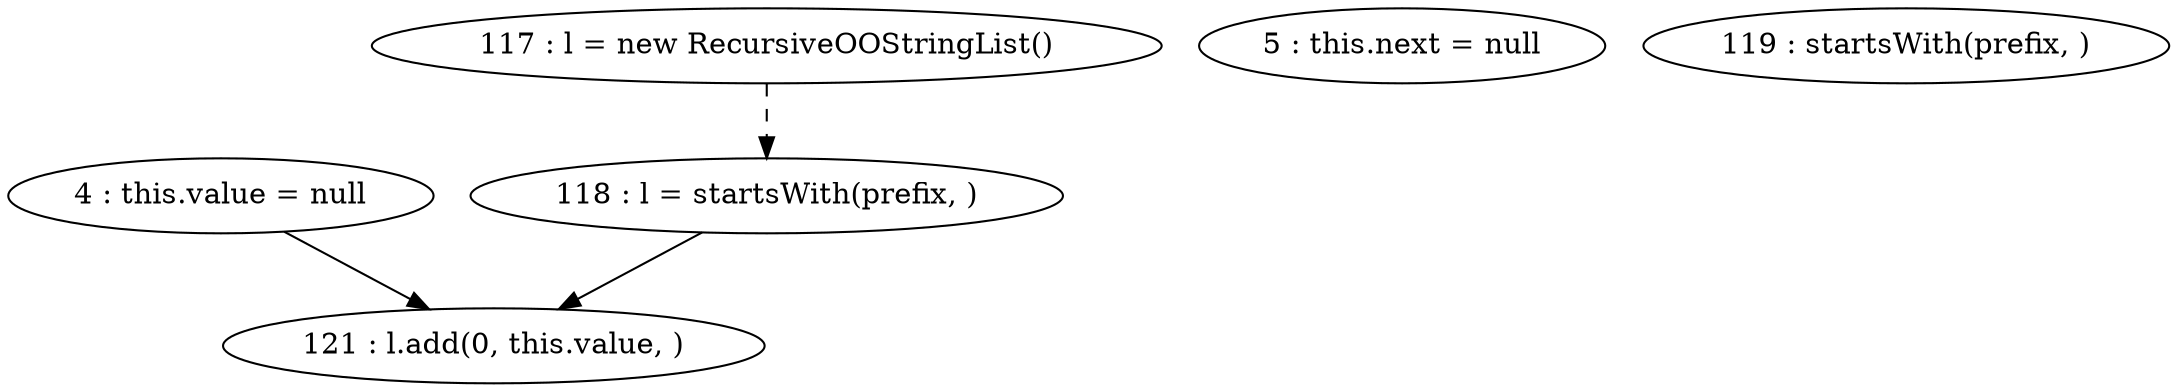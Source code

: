 digraph G {
"4 : this.value = null"
"4 : this.value = null" -> "121 : l.add(0, this.value, )"
"5 : this.next = null"
"117 : l = new RecursiveOOStringList()"
"117 : l = new RecursiveOOStringList()" -> "118 : l = startsWith(prefix, )" [style=dashed]
"118 : l = startsWith(prefix, )"
"118 : l = startsWith(prefix, )" -> "121 : l.add(0, this.value, )"
"119 : startsWith(prefix, )"
"121 : l.add(0, this.value, )"
}